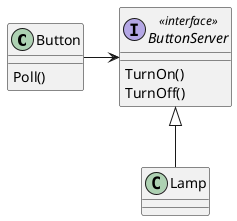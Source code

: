 @startuml Figure 11-4
class Button {
    Poll()
}

interface ButtonServer <<interface>> {
    TurnOn()
    TurnOff()
}

class Lamp

Button -> ButtonServer

Lamp -u-|> ButtonServer
@enduml